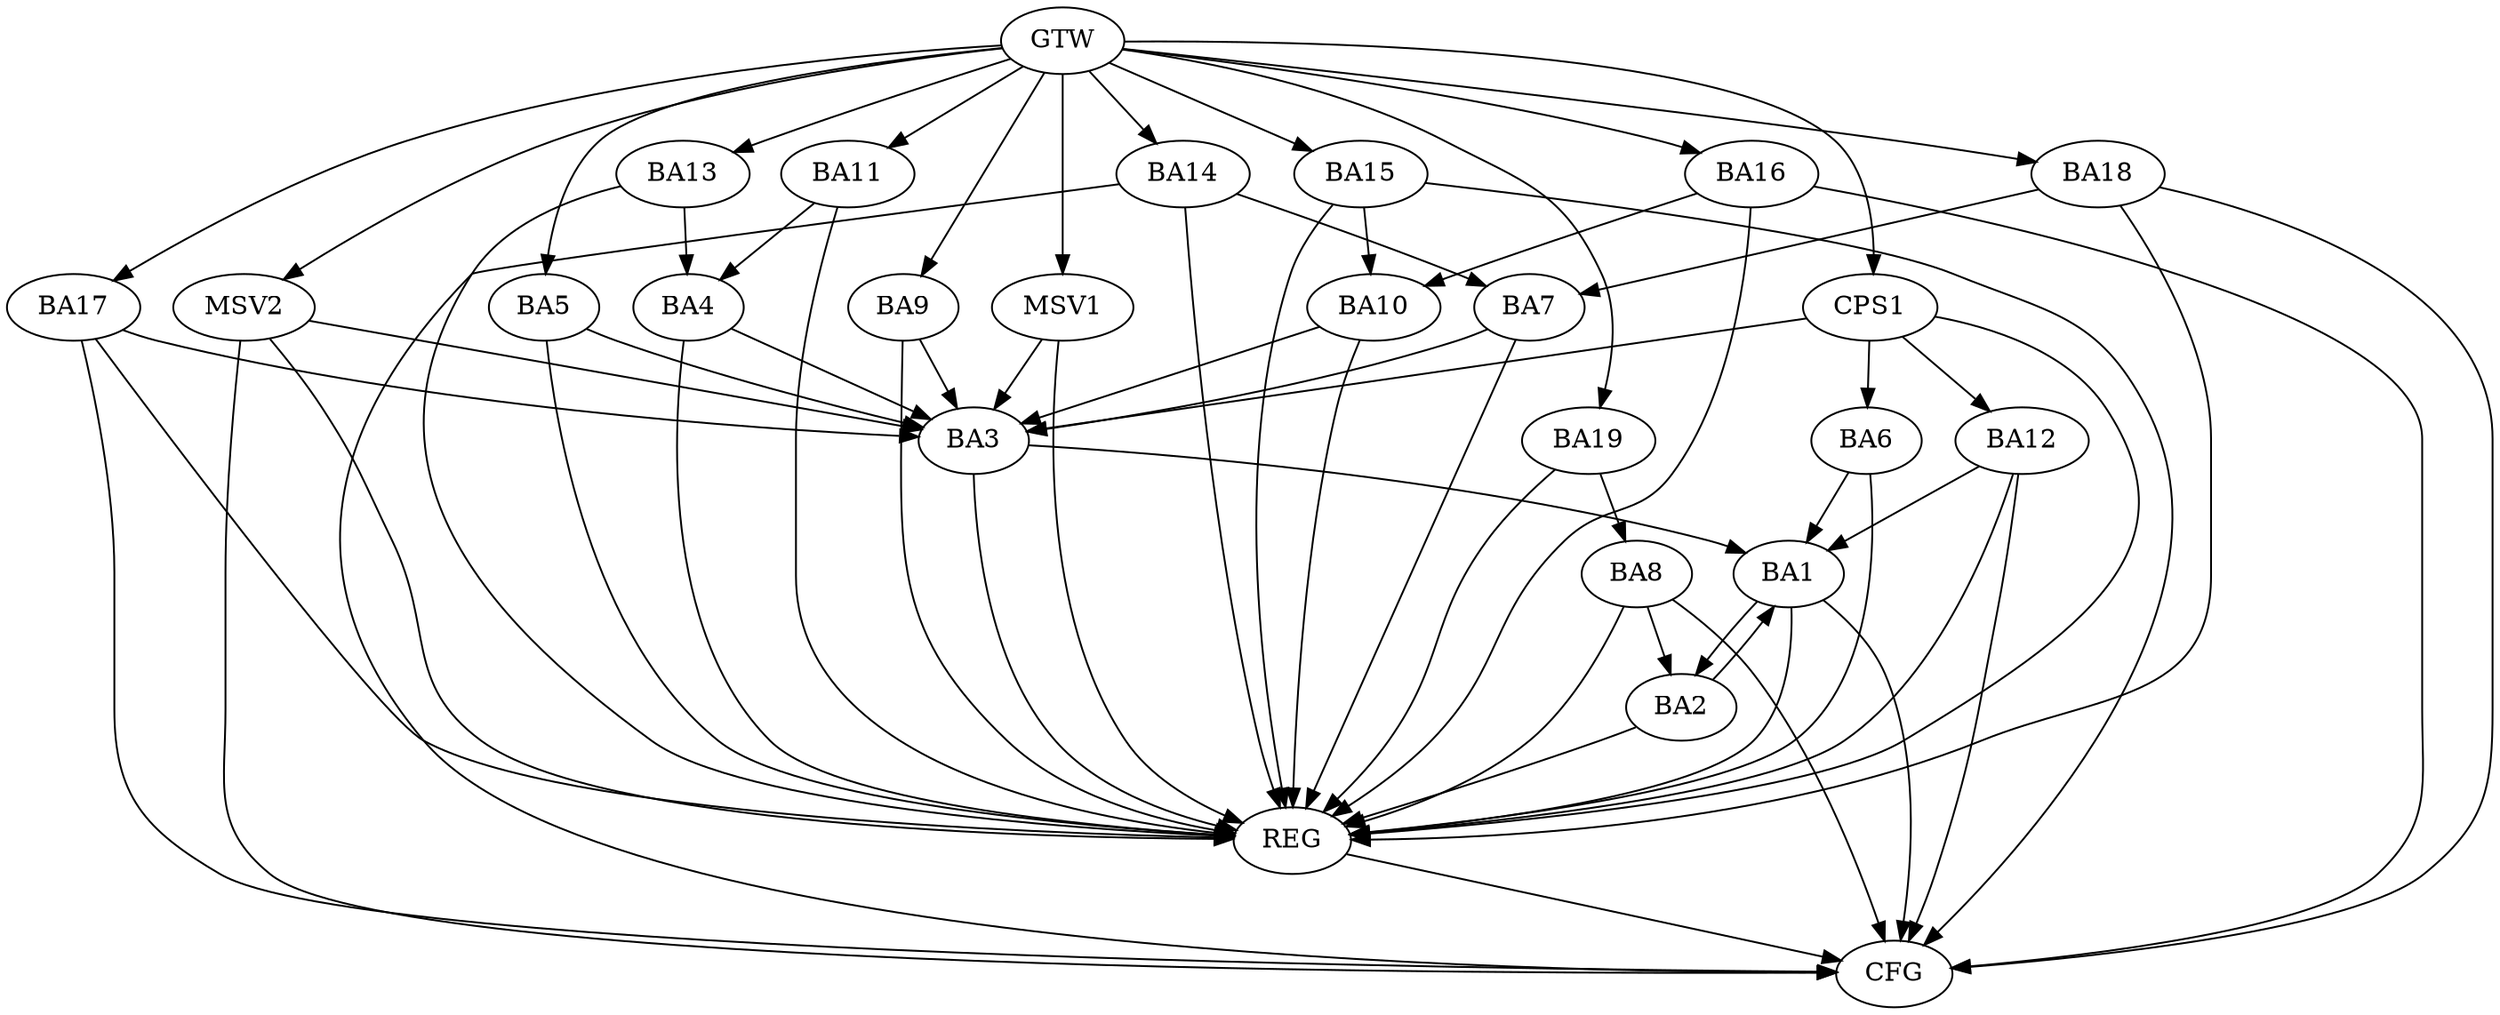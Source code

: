 strict digraph G {
  BA1 [ label="BA1" ];
  BA2 [ label="BA2" ];
  BA3 [ label="BA3" ];
  BA4 [ label="BA4" ];
  BA5 [ label="BA5" ];
  BA6 [ label="BA6" ];
  BA7 [ label="BA7" ];
  BA8 [ label="BA8" ];
  BA9 [ label="BA9" ];
  BA10 [ label="BA10" ];
  BA11 [ label="BA11" ];
  BA12 [ label="BA12" ];
  BA13 [ label="BA13" ];
  BA14 [ label="BA14" ];
  BA15 [ label="BA15" ];
  BA16 [ label="BA16" ];
  BA17 [ label="BA17" ];
  BA18 [ label="BA18" ];
  BA19 [ label="BA19" ];
  CPS1 [ label="CPS1" ];
  GTW [ label="GTW" ];
  REG [ label="REG" ];
  CFG [ label="CFG" ];
  MSV1 [ label="MSV1" ];
  MSV2 [ label="MSV2" ];
  BA1 -> BA2;
  BA2 -> BA1;
  BA3 -> BA1;
  BA4 -> BA3;
  BA5 -> BA3;
  BA6 -> BA1;
  BA7 -> BA3;
  BA8 -> BA2;
  BA9 -> BA3;
  BA10 -> BA3;
  BA11 -> BA4;
  BA12 -> BA1;
  BA13 -> BA4;
  BA14 -> BA7;
  BA15 -> BA10;
  BA16 -> BA10;
  BA17 -> BA3;
  BA18 -> BA7;
  BA19 -> BA8;
  CPS1 -> BA3;
  CPS1 -> BA12;
  CPS1 -> BA6;
  GTW -> BA5;
  GTW -> BA9;
  GTW -> BA11;
  GTW -> BA13;
  GTW -> BA14;
  GTW -> BA15;
  GTW -> BA16;
  GTW -> BA17;
  GTW -> BA18;
  GTW -> BA19;
  GTW -> CPS1;
  BA1 -> REG;
  BA2 -> REG;
  BA3 -> REG;
  BA4 -> REG;
  BA5 -> REG;
  BA6 -> REG;
  BA7 -> REG;
  BA8 -> REG;
  BA9 -> REG;
  BA10 -> REG;
  BA11 -> REG;
  BA12 -> REG;
  BA13 -> REG;
  BA14 -> REG;
  BA15 -> REG;
  BA16 -> REG;
  BA17 -> REG;
  BA18 -> REG;
  BA19 -> REG;
  CPS1 -> REG;
  BA1 -> CFG;
  BA14 -> CFG;
  BA15 -> CFG;
  BA18 -> CFG;
  BA8 -> CFG;
  BA12 -> CFG;
  BA17 -> CFG;
  BA16 -> CFG;
  REG -> CFG;
  MSV1 -> BA3;
  GTW -> MSV1;
  MSV1 -> REG;
  MSV2 -> BA3;
  GTW -> MSV2;
  MSV2 -> REG;
  MSV2 -> CFG;
}
